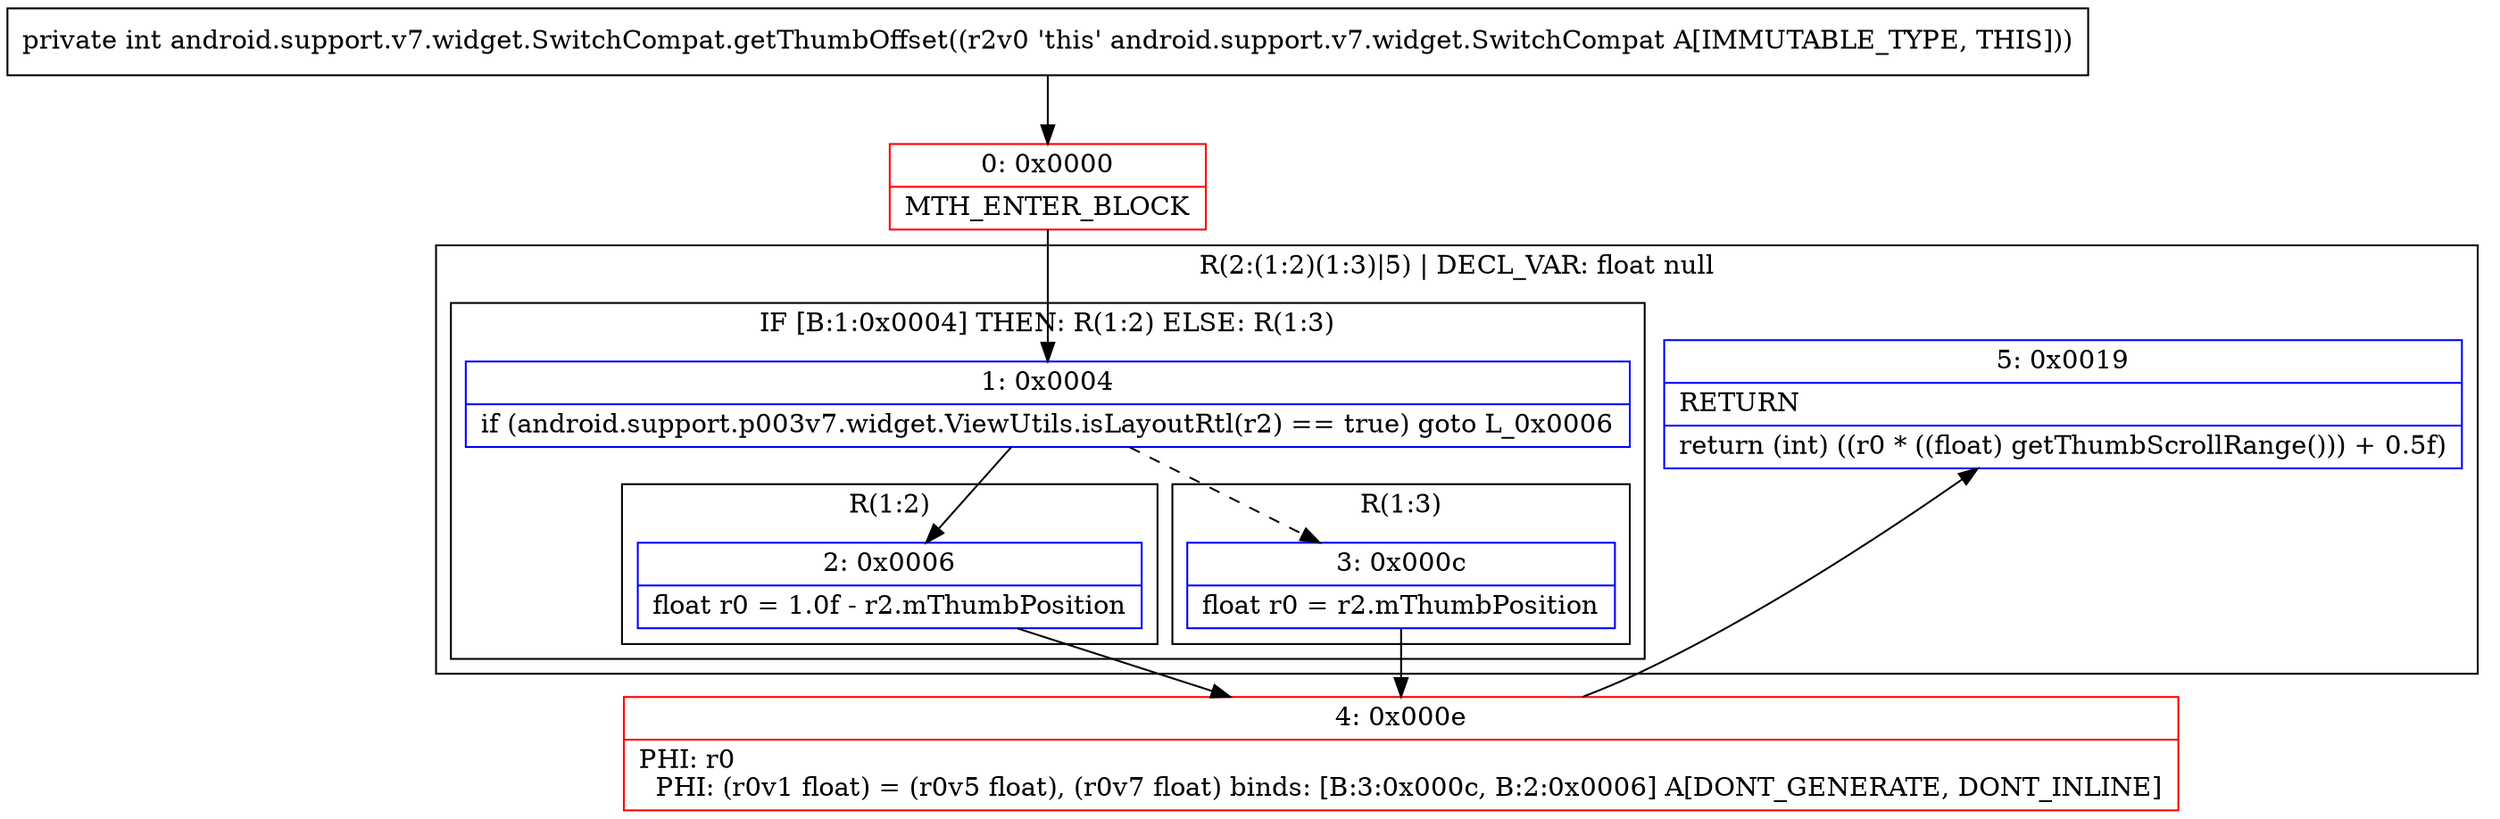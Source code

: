 digraph "CFG forandroid.support.v7.widget.SwitchCompat.getThumbOffset()I" {
subgraph cluster_Region_1231034385 {
label = "R(2:(1:2)(1:3)|5) | DECL_VAR: float null\l";
node [shape=record,color=blue];
subgraph cluster_IfRegion_407404602 {
label = "IF [B:1:0x0004] THEN: R(1:2) ELSE: R(1:3)";
node [shape=record,color=blue];
Node_1 [shape=record,label="{1\:\ 0x0004|if (android.support.p003v7.widget.ViewUtils.isLayoutRtl(r2) == true) goto L_0x0006\l}"];
subgraph cluster_Region_2145046816 {
label = "R(1:2)";
node [shape=record,color=blue];
Node_2 [shape=record,label="{2\:\ 0x0006|float r0 = 1.0f \- r2.mThumbPosition\l}"];
}
subgraph cluster_Region_320542572 {
label = "R(1:3)";
node [shape=record,color=blue];
Node_3 [shape=record,label="{3\:\ 0x000c|float r0 = r2.mThumbPosition\l}"];
}
}
Node_5 [shape=record,label="{5\:\ 0x0019|RETURN\l|return (int) ((r0 * ((float) getThumbScrollRange())) + 0.5f)\l}"];
}
Node_0 [shape=record,color=red,label="{0\:\ 0x0000|MTH_ENTER_BLOCK\l}"];
Node_4 [shape=record,color=red,label="{4\:\ 0x000e|PHI: r0 \l  PHI: (r0v1 float) = (r0v5 float), (r0v7 float) binds: [B:3:0x000c, B:2:0x0006] A[DONT_GENERATE, DONT_INLINE]\l}"];
MethodNode[shape=record,label="{private int android.support.v7.widget.SwitchCompat.getThumbOffset((r2v0 'this' android.support.v7.widget.SwitchCompat A[IMMUTABLE_TYPE, THIS])) }"];
MethodNode -> Node_0;
Node_1 -> Node_2;
Node_1 -> Node_3[style=dashed];
Node_2 -> Node_4;
Node_3 -> Node_4;
Node_0 -> Node_1;
Node_4 -> Node_5;
}

